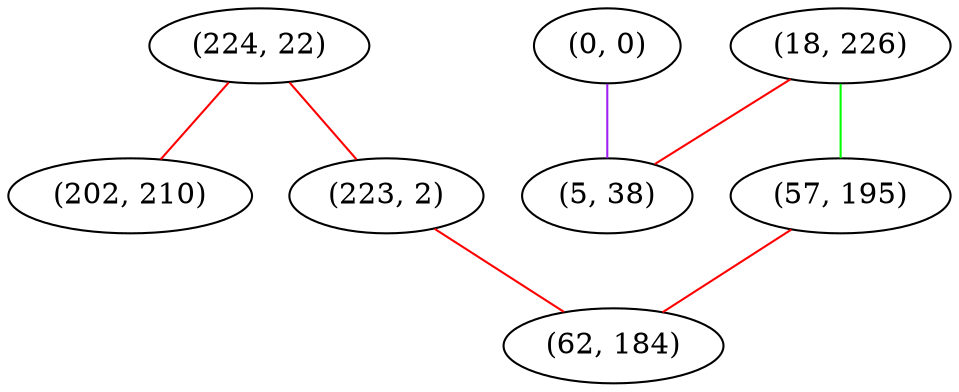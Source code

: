 graph "" {
"(224, 22)";
"(0, 0)";
"(18, 226)";
"(5, 38)";
"(202, 210)";
"(223, 2)";
"(57, 195)";
"(62, 184)";
"(224, 22)" -- "(223, 2)"  [color=red, key=0, weight=1];
"(224, 22)" -- "(202, 210)"  [color=red, key=0, weight=1];
"(0, 0)" -- "(5, 38)"  [color=purple, key=0, weight=4];
"(18, 226)" -- "(5, 38)"  [color=red, key=0, weight=1];
"(18, 226)" -- "(57, 195)"  [color=green, key=0, weight=2];
"(223, 2)" -- "(62, 184)"  [color=red, key=0, weight=1];
"(57, 195)" -- "(62, 184)"  [color=red, key=0, weight=1];
}
